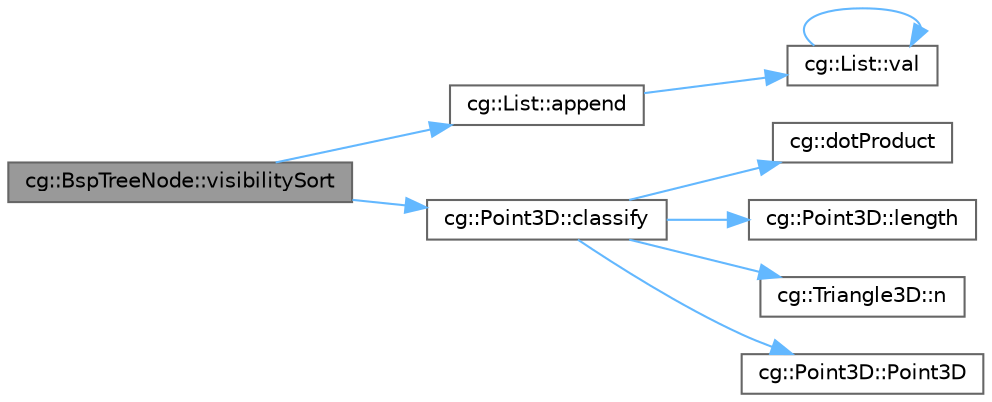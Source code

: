 digraph "cg::BspTreeNode::visibilitySort"
{
 // LATEX_PDF_SIZE
  bgcolor="transparent";
  edge [fontname=Helvetica,fontsize=10,labelfontname=Helvetica,labelfontsize=10];
  node [fontname=Helvetica,fontsize=10,shape=box,height=0.2,width=0.4];
  rankdir="LR";
  Node1 [id="Node000001",label="cg::BspTreeNode::visibilitySort",height=0.2,width=0.4,color="gray40", fillcolor="grey60", style="filled", fontcolor="black",tooltip=" "];
  Node1 -> Node2 [id="edge1_Node000001_Node000002",color="steelblue1",style="solid",tooltip=" "];
  Node2 [id="Node000002",label="cg::List::append",height=0.2,width=0.4,color="grey40", fillcolor="white", style="filled",URL="$classcg_1_1_list.html#ab3d1d9a488def2473913b2f58fc291f8",tooltip=" "];
  Node2 -> Node3 [id="edge2_Node000002_Node000003",color="steelblue1",style="solid",tooltip=" "];
  Node3 [id="Node000003",label="cg::List::val",height=0.2,width=0.4,color="grey40", fillcolor="white", style="filled",URL="$classcg_1_1_list.html#abb630c74effbfbb9f67e865eec72169b",tooltip=" "];
  Node3 -> Node3 [id="edge3_Node000003_Node000003",color="steelblue1",style="solid",tooltip=" "];
  Node1 -> Node4 [id="edge4_Node000001_Node000004",color="steelblue1",style="solid",tooltip=" "];
  Node4 [id="Node000004",label="cg::Point3D::classify",height=0.2,width=0.4,color="grey40", fillcolor="white", style="filled",URL="$classcg_1_1_point3_d.html#a45dcacbca0463642c8535b2cca5e6848",tooltip=" "];
  Node4 -> Node5 [id="edge5_Node000004_Node000005",color="steelblue1",style="solid",tooltip=" "];
  Node5 [id="Node000005",label="cg::dotProduct",height=0.2,width=0.4,color="grey40", fillcolor="white", style="filled",URL="$namespacecg.html#a6a74554070e23984ce38c17315c1f4eb",tooltip=" "];
  Node4 -> Node6 [id="edge6_Node000004_Node000006",color="steelblue1",style="solid",tooltip=" "];
  Node6 [id="Node000006",label="cg::Point3D::length",height=0.2,width=0.4,color="grey40", fillcolor="white", style="filled",URL="$classcg_1_1_point3_d.html#a4da3a710d7630680ec7d1f19f8d3f230",tooltip=" "];
  Node4 -> Node7 [id="edge7_Node000004_Node000007",color="steelblue1",style="solid",tooltip=" "];
  Node7 [id="Node000007",label="cg::Triangle3D::n",height=0.2,width=0.4,color="grey40", fillcolor="white", style="filled",URL="$classcg_1_1_triangle3_d.html#ae02abefe4260f7e9f706cf8786f8be2c",tooltip=" "];
  Node4 -> Node8 [id="edge8_Node000004_Node000008",color="steelblue1",style="solid",tooltip=" "];
  Node8 [id="Node000008",label="cg::Point3D::Point3D",height=0.2,width=0.4,color="grey40", fillcolor="white", style="filled",URL="$classcg_1_1_point3_d.html#a90bf03519f1358d5150092a80ca67f92",tooltip=" "];
}
